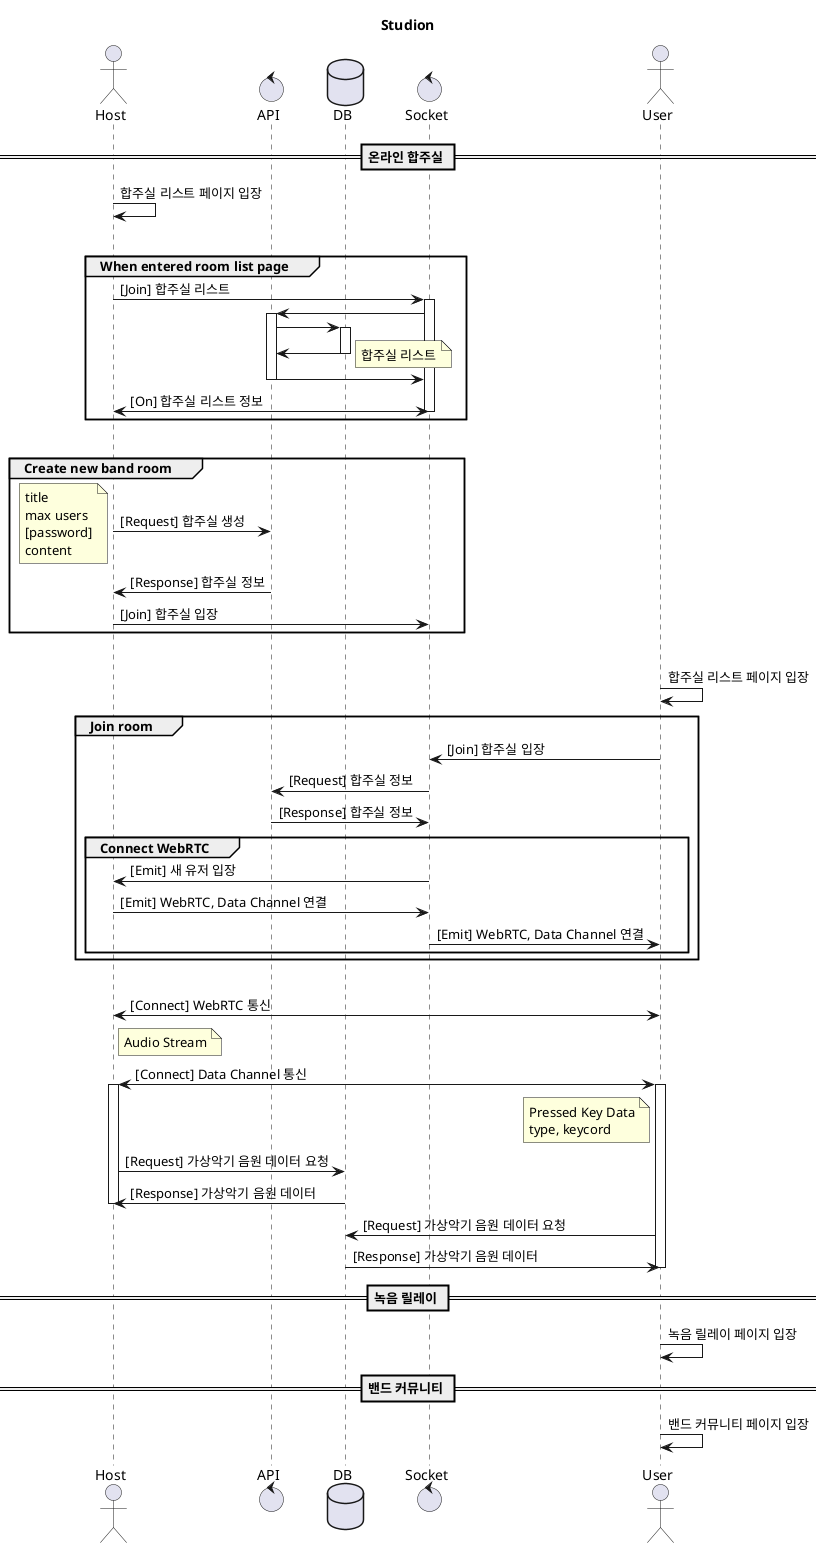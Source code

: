 @startuml

title Studion

actor Host
control API
database DB
control Socket
actor User

== 온라인 합주실 ==

Host->Host: 합주실 리스트 페이지 입장

|||

group When entered room list page
  Host->Socket: [Join] 합주실 리스트
  activate Socket

  Socket->API
  activate API

  API->DB
  activate DB
  DB->API
  note right
  합주실 리스트
  end note
  deactivate DB

  API->Socket
  deactivate API

  Socket<->Host: [On] 합주실 리스트 정보
  deactivate Socket
end

|||

group Create new band room
  Host->API: [Request] 합주실 생성
  note left
  title
  max users
  [password]
  content
  end note

  API->Host: [Response] 합주실 정보
  Host->Socket : [Join] 합주실 입장
end

|||

User->User: 합주실 리스트 페이지 입장

group Join room
  User->Socket: [Join] 합주실 입장
  Socket->API: [Request] 합주실 정보
  API->Socket: [Response] 합주실 정보

  group Connect WebRTC
    Socket->Host: [Emit] 새 유저 입장
    Host->Socket: [Emit] WebRTC, Data Channel 연결
    Socket->User: [Emit] WebRTC, Data Channel 연결
  end
end

|||

User<->Host: [Connect] WebRTC 통신
note right of Host
Audio Stream
end note
Host<->User: [Connect] Data Channel 통신
note left of User
Pressed Key Data
type, keycord
end note
activate Host
activate User
Host->DB: [Request] 가상악기 음원 데이터 요청
DB->Host: [Response] 가상악기 음원 데이터
deactivate Host

User->DB: [Request] 가상악기 음원 데이터 요청
DB->User: [Response] 가상악기 음원 데이터
deactivate User

== 녹음 릴레이 ==

User->User: 녹음 릴레이 페이지 입장

== 밴드 커뮤니티 ==

User->User: 밴드 커뮤니티 페이지 입장

@enduml